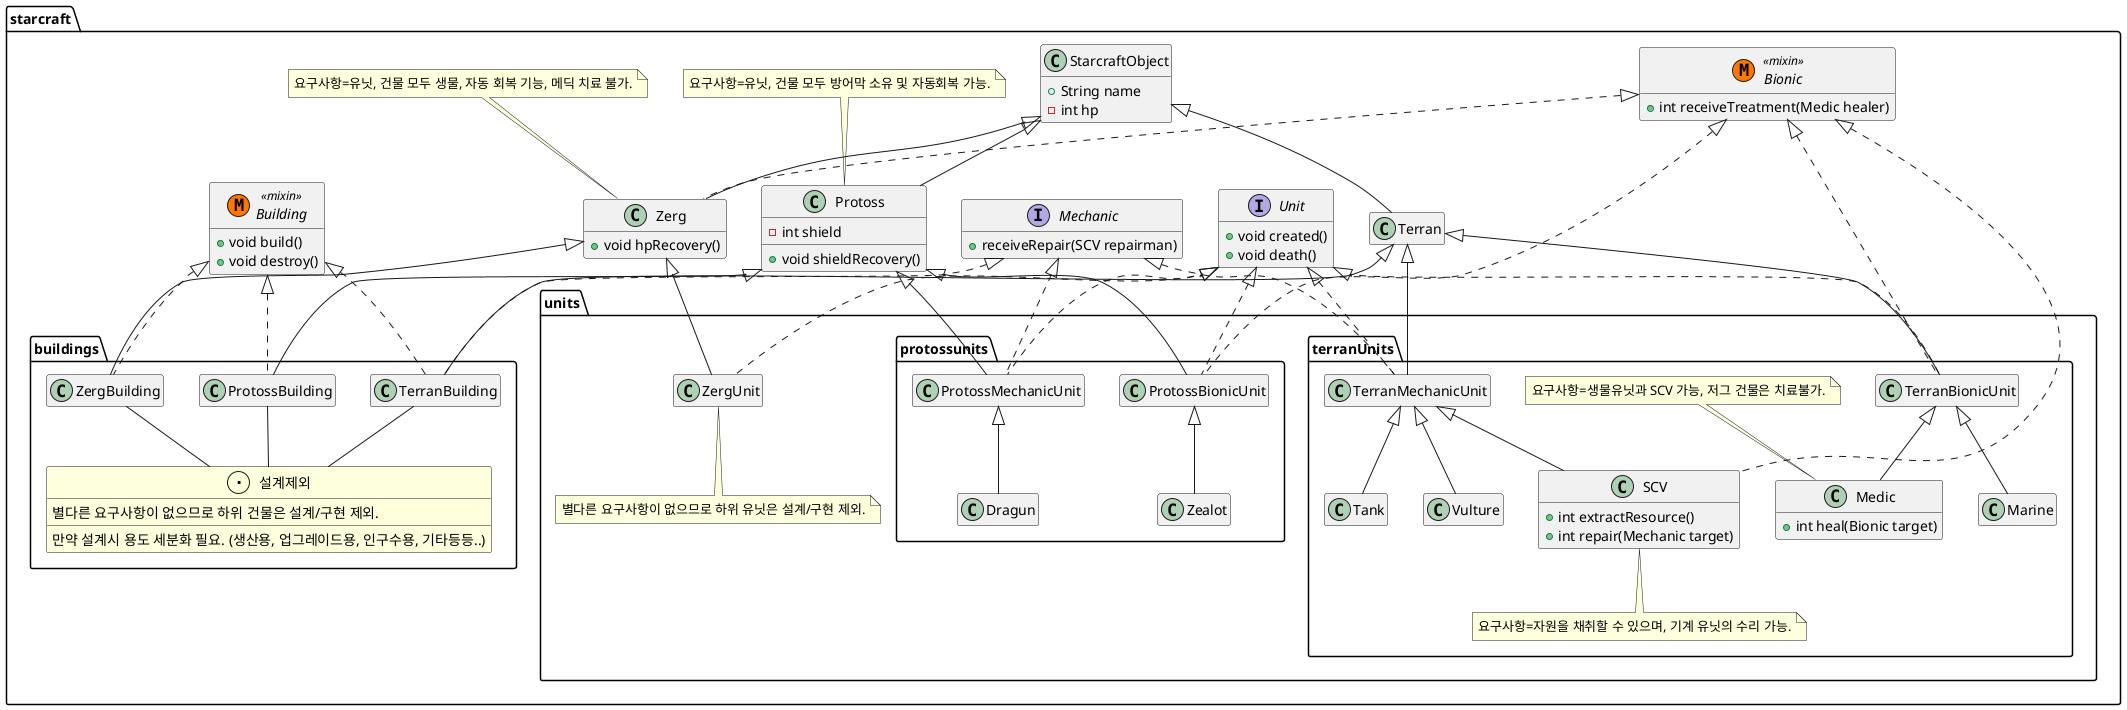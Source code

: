 @startuml

package starcraft {

  interface Unit{
      +void created()
      +void death()
    }
  
    interface Building << (M,#FF7700) mixin >> {
      +void build()
      +void destroy()
    }
    
    interface Bionic << (M,#FF7700) mixin >> {
        +int receiveTreatment(Medic healer)
    }
    
    interface Mechanic {
        +receiveRepair(SCV repairman)
    }

    class StarcraftObject {
        +String name
        -int hp
      }

  class Terran extends StarcraftObject
  class Zerg extends StarcraftObject implements starcraft.Bionic {
    +void hpRecovery()
  }

  class Protoss extends StarcraftObject {
    -int shield
    +void shieldRecovery()
  }

note top of Zerg: 요구사항=유닛, 건물 모두 생물, 자동 회복 기능, 메딕 치료 불가.
note top of Protoss: 요구사항=유닛, 건물 모두 방어막 소유 및 자동회복 가능.
hide fields
hide Terran members
show Protoss members
show StarcraftObject fields
hide StarcraftObject methods
}

package starcraft.units {

  class ZergUnit extends starcraft.Zerg implements starcraft.Unit

hide members
note bottom of ZergUnit: 별다른 요구사항이 없으므로 하위 유닛은 설계/구현 제외.
}

package starcraft.units.terranUnits {
  class TerranMechanicUnit extends starcraft.Terran implements starcraft.Unit, starcraft.Mechanic
  class TerranBionicUnit extends starcraft.Terran implements starcraft.Unit, starcraft.Bionic

  class Vulture extends TerranMechanicUnit
  class Tank extends TerranMechanicUnit
  class Marine extends TerranBionicUnit
  class Medic extends TerranBionicUnit {
    +int heal(Bionic target)
  }

  class SCV extends TerranMechanicUnit implements starcraft.Bionic {
    +int extractResource()
    +int repair(Mechanic target)
  }

hide members
show Medic methods
show SCV methods
note bottom of SCV: 요구사항=자원을 채취할 수 있으며, 기계 유닛의 수리 가능.
note top of Medic: 요구사항=생물유닛과 SCV 가능, 저그 건물은 치료불가.
}

package starcraft.units.protossunits {

    class ProtossBionicUnit extends starcraft.Protoss implements starcraft.Unit, starcraft.Bionic
    class ProtossMechanicUnit extends starcraft.Protoss implements starcraft.Unit, starcraft.Mechanic

    class Zealot extends ProtossBionicUnit
    class Dragun extends ProtossMechanicUnit
hide members
}

package starcraft.buildings{

  class TerranBuilding extends starcraft.Terran implements starcraft.Building, starcraft.Mechanic
  class ZergBuilding extends starcraft.Zerg implements starcraft.Building
  class ProtossBuilding extends starcraft.Protoss implements starcraft.Building

  class 설계제외 << (.,#FEFFDD)  >> #FEFFDD {
    별다른 요구사항이 없으므로 하위 건물은 설계/구현 제외.
    만약 설계시 용도 세분화 필요. (생산용, 업그레이드용, 인구수용, 기타등등..)
  }

TerranBuilding -down- 설계제외
ZergBuilding -down- 설계제외
ProtossBuilding -down- 설계제외

hide members
show 설계제외 members
}

@enduml